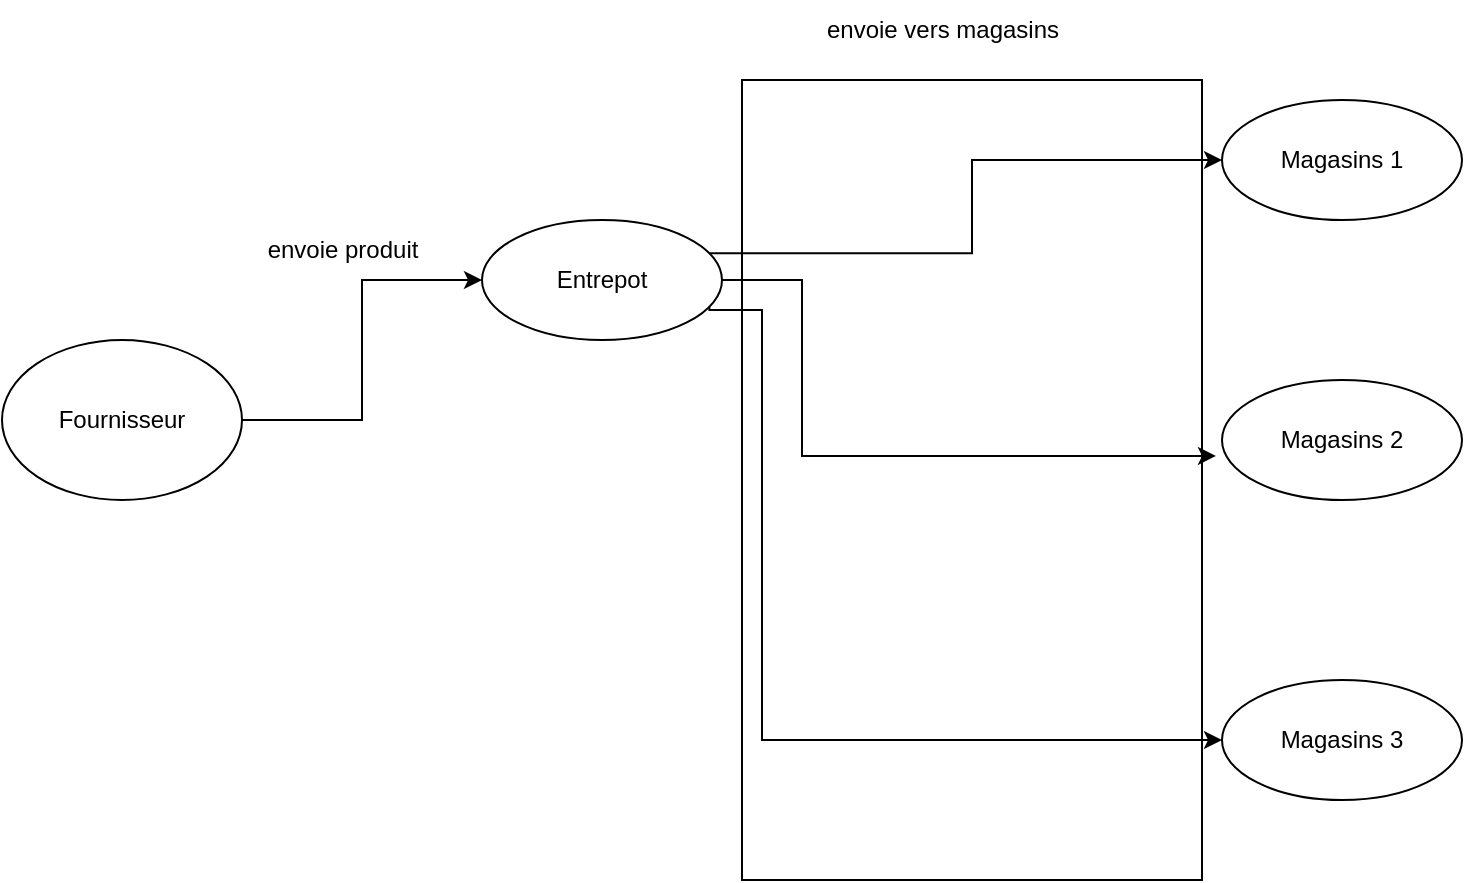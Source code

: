 <mxfile version="24.7.17">
  <diagram id="C5RBs43oDa-KdzZeNtuy" name="Page-1">
    <mxGraphModel dx="1793" dy="981" grid="1" gridSize="10" guides="1" tooltips="1" connect="1" arrows="1" fold="1" page="1" pageScale="1" pageWidth="827" pageHeight="1169" math="0" shadow="0">
      <root>
        <mxCell id="WIyWlLk6GJQsqaUBKTNV-0" />
        <mxCell id="WIyWlLk6GJQsqaUBKTNV-1" parent="WIyWlLk6GJQsqaUBKTNV-0" />
        <mxCell id="9Je-i2tcgFag-SdhinWG-12" value="" style="rounded=0;whiteSpace=wrap;html=1;" vertex="1" parent="WIyWlLk6GJQsqaUBKTNV-1">
          <mxGeometry x="480" y="50" width="230" height="400" as="geometry" />
        </mxCell>
        <mxCell id="9Je-i2tcgFag-SdhinWG-2" style="edgeStyle=orthogonalEdgeStyle;rounded=0;orthogonalLoop=1;jettySize=auto;html=1;entryX=0;entryY=0.5;entryDx=0;entryDy=0;" edge="1" parent="WIyWlLk6GJQsqaUBKTNV-1" source="9Je-i2tcgFag-SdhinWG-0" target="9Je-i2tcgFag-SdhinWG-1">
          <mxGeometry relative="1" as="geometry" />
        </mxCell>
        <mxCell id="9Je-i2tcgFag-SdhinWG-0" value="Fournisseur" style="ellipse;whiteSpace=wrap;html=1;" vertex="1" parent="WIyWlLk6GJQsqaUBKTNV-1">
          <mxGeometry x="110" y="180" width="120" height="80" as="geometry" />
        </mxCell>
        <mxCell id="9Je-i2tcgFag-SdhinWG-7" style="edgeStyle=orthogonalEdgeStyle;rounded=0;orthogonalLoop=1;jettySize=auto;html=1;exitX=1;exitY=0.25;exitDx=0;exitDy=0;" edge="1" parent="WIyWlLk6GJQsqaUBKTNV-1" source="9Je-i2tcgFag-SdhinWG-1" target="9Je-i2tcgFag-SdhinWG-4">
          <mxGeometry relative="1" as="geometry" />
        </mxCell>
        <mxCell id="9Je-i2tcgFag-SdhinWG-9" style="edgeStyle=orthogonalEdgeStyle;rounded=0;orthogonalLoop=1;jettySize=auto;html=1;exitX=1;exitY=0.75;exitDx=0;exitDy=0;entryX=0;entryY=0.5;entryDx=0;entryDy=0;" edge="1" parent="WIyWlLk6GJQsqaUBKTNV-1" source="9Je-i2tcgFag-SdhinWG-1" target="9Je-i2tcgFag-SdhinWG-6">
          <mxGeometry relative="1" as="geometry">
            <Array as="points">
              <mxPoint x="490" y="165" />
              <mxPoint x="490" y="380" />
            </Array>
          </mxGeometry>
        </mxCell>
        <mxCell id="9Je-i2tcgFag-SdhinWG-1" value="&lt;div&gt;Entrepot&lt;/div&gt;" style="ellipse;whiteSpace=wrap;html=1;" vertex="1" parent="WIyWlLk6GJQsqaUBKTNV-1">
          <mxGeometry x="350" y="120" width="120" height="60" as="geometry" />
        </mxCell>
        <mxCell id="9Je-i2tcgFag-SdhinWG-3" value="envoie produit" style="text;html=1;align=center;verticalAlign=middle;resizable=0;points=[];autosize=1;strokeColor=none;fillColor=none;" vertex="1" parent="WIyWlLk6GJQsqaUBKTNV-1">
          <mxGeometry x="230" y="120" width="100" height="30" as="geometry" />
        </mxCell>
        <mxCell id="9Je-i2tcgFag-SdhinWG-4" value="Magasins 1" style="ellipse;whiteSpace=wrap;html=1;" vertex="1" parent="WIyWlLk6GJQsqaUBKTNV-1">
          <mxGeometry x="720" y="60" width="120" height="60" as="geometry" />
        </mxCell>
        <mxCell id="9Je-i2tcgFag-SdhinWG-5" value="Magasins 2" style="ellipse;whiteSpace=wrap;html=1;" vertex="1" parent="WIyWlLk6GJQsqaUBKTNV-1">
          <mxGeometry x="720" y="200" width="120" height="60" as="geometry" />
        </mxCell>
        <mxCell id="9Je-i2tcgFag-SdhinWG-6" value="&lt;div&gt;Magasins 3&lt;/div&gt;" style="ellipse;whiteSpace=wrap;html=1;" vertex="1" parent="WIyWlLk6GJQsqaUBKTNV-1">
          <mxGeometry x="720" y="350" width="120" height="60" as="geometry" />
        </mxCell>
        <mxCell id="9Je-i2tcgFag-SdhinWG-8" style="edgeStyle=orthogonalEdgeStyle;rounded=0;orthogonalLoop=1;jettySize=auto;html=1;exitX=1;exitY=0.5;exitDx=0;exitDy=0;entryX=-0.025;entryY=0.633;entryDx=0;entryDy=0;entryPerimeter=0;" edge="1" parent="WIyWlLk6GJQsqaUBKTNV-1" source="9Je-i2tcgFag-SdhinWG-1" target="9Je-i2tcgFag-SdhinWG-5">
          <mxGeometry relative="1" as="geometry">
            <Array as="points">
              <mxPoint x="510" y="150" />
              <mxPoint x="510" y="238" />
            </Array>
          </mxGeometry>
        </mxCell>
        <mxCell id="9Je-i2tcgFag-SdhinWG-10" value="envoie vers magasins" style="text;html=1;align=center;verticalAlign=middle;resizable=0;points=[];autosize=1;strokeColor=none;fillColor=none;" vertex="1" parent="WIyWlLk6GJQsqaUBKTNV-1">
          <mxGeometry x="510" y="10" width="140" height="30" as="geometry" />
        </mxCell>
      </root>
    </mxGraphModel>
  </diagram>
</mxfile>
